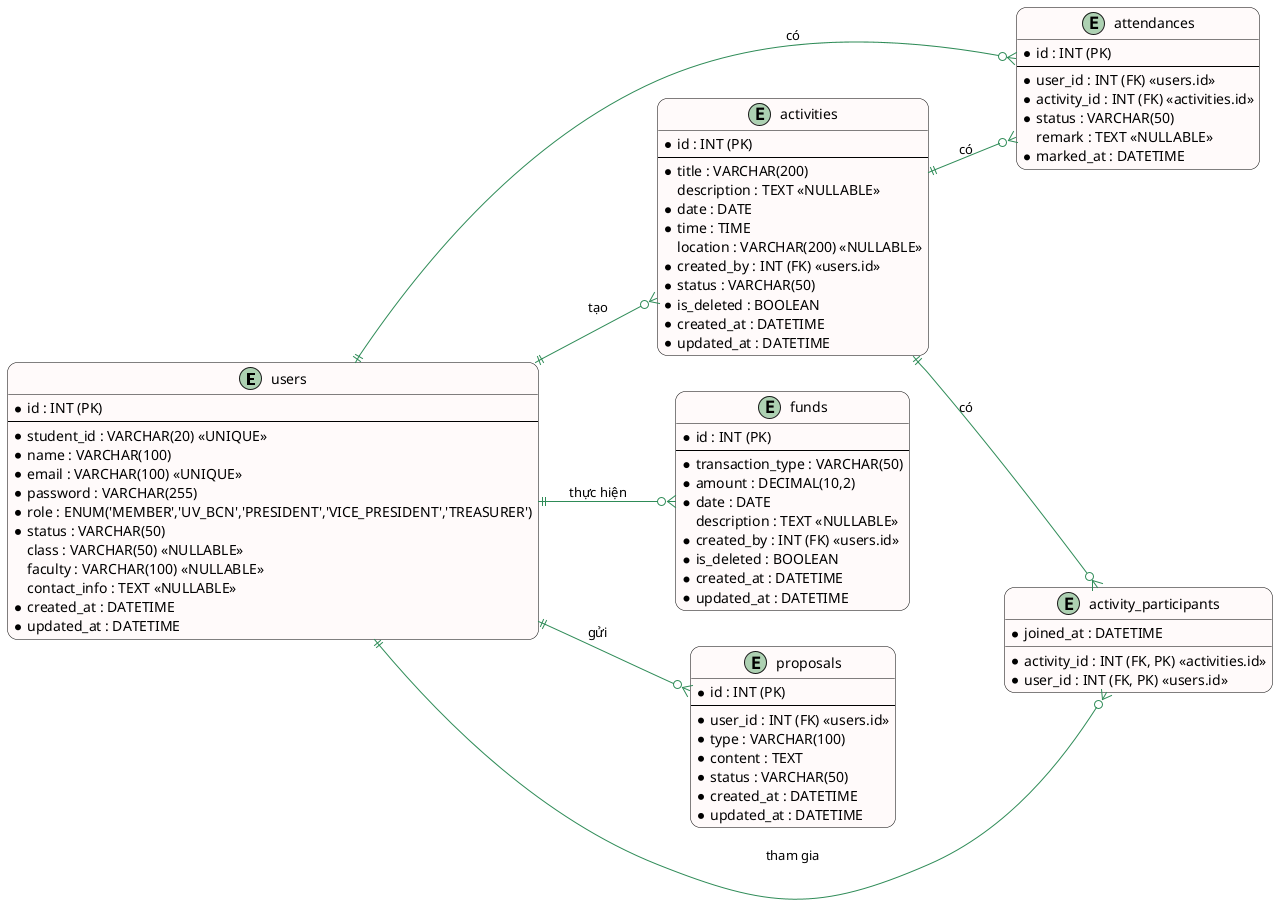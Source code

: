 @startuml
' Định nghĩa hướng của sơ đồ
left to right direction

' Cấu hình hiển thị
skinparam roundcorner 20
skinparam class {
    BackgroundColor Snow
    ArrowColor SeaGreen
    BorderColor Black
}

entity "users" as users {
    *id : INT (PK)
    --
    *student_id : VARCHAR(20) <<UNIQUE>>
    *name : VARCHAR(100)
    *email : VARCHAR(100) <<UNIQUE>>
    *password : VARCHAR(255)
    *role : ENUM('MEMBER','UV_BCN','PRESIDENT','VICE_PRESIDENT','TREASURER')
    *status : VARCHAR(50)
    class : VARCHAR(50) <<NULLABLE>>
    faculty : VARCHAR(100) <<NULLABLE>>
    contact_info : TEXT <<NULLABLE>>
    *created_at : DATETIME
    *updated_at : DATETIME
}

entity "activities" as activities {
    *id : INT (PK)
    --
    *title : VARCHAR(200)
    description : TEXT <<NULLABLE>>
    *date : DATE
    *time : TIME
    location : VARCHAR(200) <<NULLABLE>>
    *created_by : INT (FK) <<users.id>>
    *status : VARCHAR(50)
    *is_deleted : BOOLEAN
    *created_at : DATETIME
    *updated_at : DATETIME
}

entity "attendances" as attendances {
    *id : INT (PK)
    --
    *user_id : INT (FK) <<users.id>>
    *activity_id : INT (FK) <<activities.id>>
    *status : VARCHAR(50)
    remark : TEXT <<NULLABLE>>
    *marked_at : DATETIME
}

entity "funds" as funds {
    *id : INT (PK)
    --
    *transaction_type : VARCHAR(50)
    *amount : DECIMAL(10,2)
    *date : DATE
    description : TEXT <<NULLABLE>>
    *created_by : INT (FK) <<users.id>>
    *is_deleted : BOOLEAN
    *created_at : DATETIME
    *updated_at : DATETIME
}

entity "proposals" as proposals {
    *id : INT (PK)
    --
    *user_id : INT (FK) <<users.id>>
    *type : VARCHAR(100)
    *content : TEXT
    *status : VARCHAR(50)
    *created_at : DATETIME
    *updated_at : DATETIME
}

entity "activity_participants" as activity_participants {
    *activity_id : INT (FK, PK) <<activities.id>>
    *user_id : INT (FK, PK) <<users.id>>
    *joined_at : DATETIME
}

' Mối quan hệ giữa các bảng

' users - activities (created_by)
users ||--o{ activities : "tạo"

' users - attendances
users ||--o{ attendances : "có"

' activities - attendances
activities ||--o{ attendances : "có"

' users - proposals
users ||--o{ proposals : "gửi"

' users - funds
users ||--o{ funds : "thực hiện"

' activities - activity_participants
activities ||--o{ activity_participants : "có"

' users - activity_participants
users ||--o{ activity_participants : "tham gia"

@enduml
